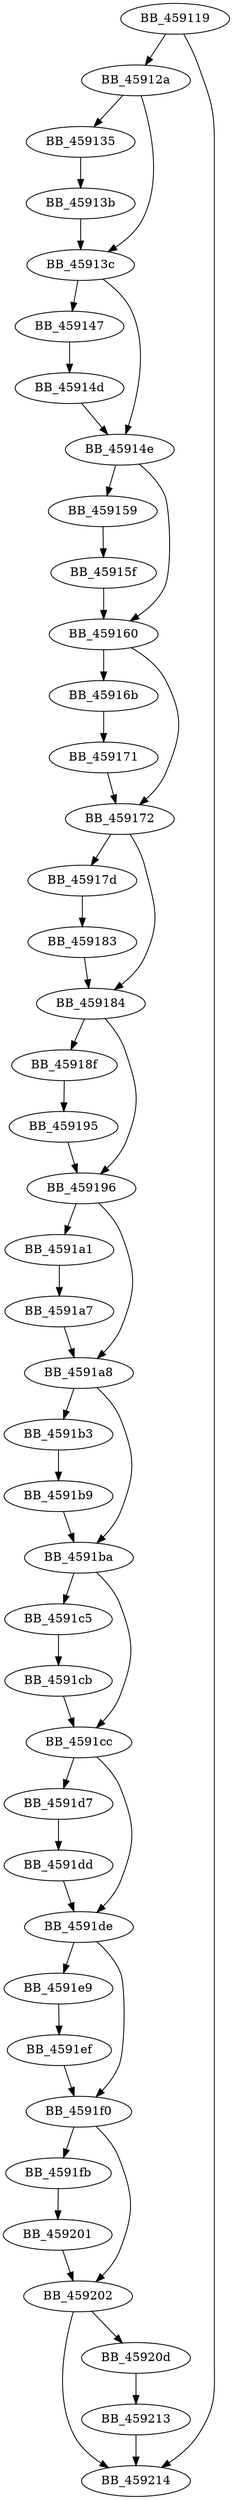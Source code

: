 DiGraph sub_459119{
BB_459119->BB_45912a
BB_459119->BB_459214
BB_45912a->BB_459135
BB_45912a->BB_45913c
BB_459135->BB_45913b
BB_45913b->BB_45913c
BB_45913c->BB_459147
BB_45913c->BB_45914e
BB_459147->BB_45914d
BB_45914d->BB_45914e
BB_45914e->BB_459159
BB_45914e->BB_459160
BB_459159->BB_45915f
BB_45915f->BB_459160
BB_459160->BB_45916b
BB_459160->BB_459172
BB_45916b->BB_459171
BB_459171->BB_459172
BB_459172->BB_45917d
BB_459172->BB_459184
BB_45917d->BB_459183
BB_459183->BB_459184
BB_459184->BB_45918f
BB_459184->BB_459196
BB_45918f->BB_459195
BB_459195->BB_459196
BB_459196->BB_4591a1
BB_459196->BB_4591a8
BB_4591a1->BB_4591a7
BB_4591a7->BB_4591a8
BB_4591a8->BB_4591b3
BB_4591a8->BB_4591ba
BB_4591b3->BB_4591b9
BB_4591b9->BB_4591ba
BB_4591ba->BB_4591c5
BB_4591ba->BB_4591cc
BB_4591c5->BB_4591cb
BB_4591cb->BB_4591cc
BB_4591cc->BB_4591d7
BB_4591cc->BB_4591de
BB_4591d7->BB_4591dd
BB_4591dd->BB_4591de
BB_4591de->BB_4591e9
BB_4591de->BB_4591f0
BB_4591e9->BB_4591ef
BB_4591ef->BB_4591f0
BB_4591f0->BB_4591fb
BB_4591f0->BB_459202
BB_4591fb->BB_459201
BB_459201->BB_459202
BB_459202->BB_45920d
BB_459202->BB_459214
BB_45920d->BB_459213
BB_459213->BB_459214
}

